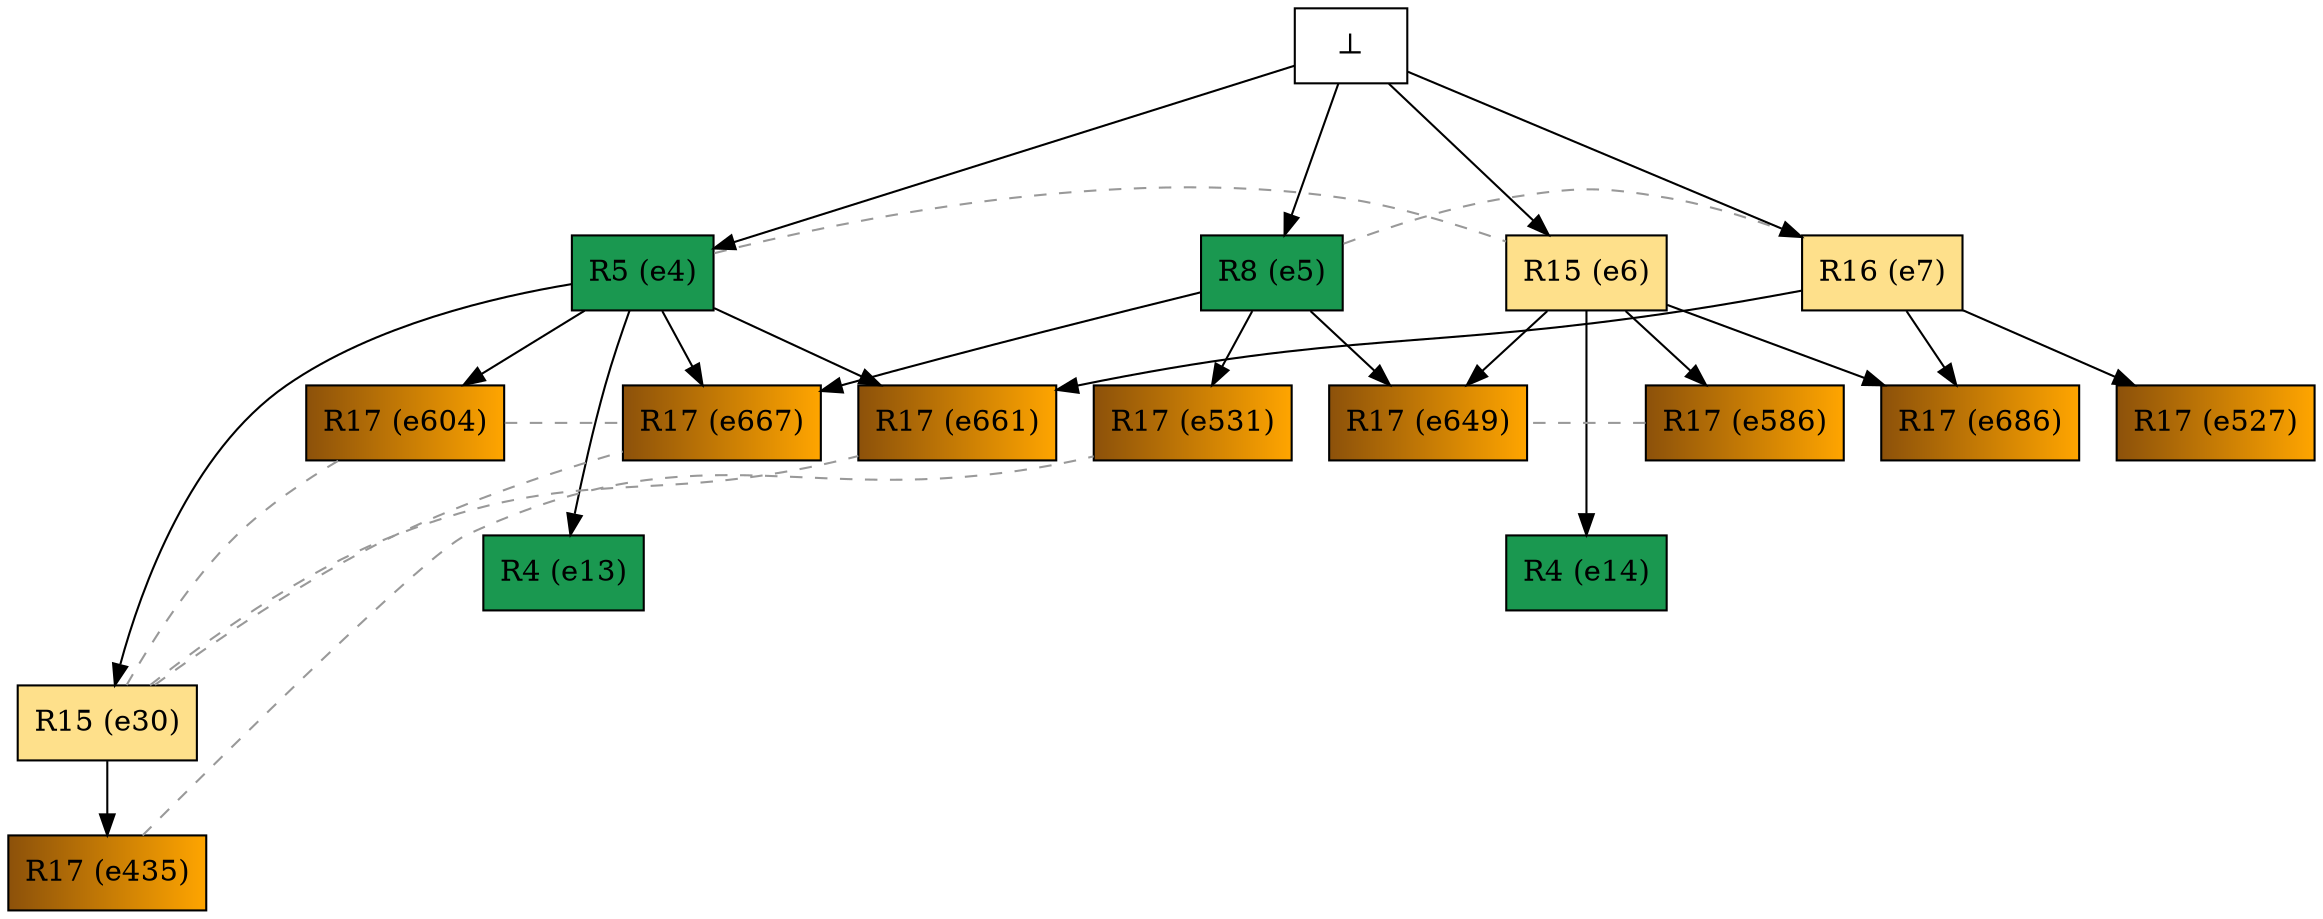 digraph test {

//conflicts
  e4 -> e6 [arrowhead=none color=gray60 style=dashed constraint=false];
  e5 -> e7 [arrowhead=none color=gray60 style=dashed constraint=false];
  e30 -> e604 [arrowhead=none color=gray60 style=dashed constraint=false];
  e30 -> e661 [arrowhead=none color=gray60 style=dashed constraint=false];
  e30 -> e667 [arrowhead=none color=gray60 style=dashed constraint=false];
  e435 -> e531 [arrowhead=none color=gray60 style=dashed constraint=false];
  e586 -> e649 [arrowhead=none color=gray60 style=dashed constraint=false];
  e604 -> e667 [arrowhead=none color=gray60 style=dashed constraint=false];

  e4 -> e13 [minlen=2];
  e6 -> e14 [minlen=2];
  e30 -> e435 [minlen=1];
  e4 -> e30 [minlen=3];
  e7 -> e527 [minlen=1];
  e5 -> e531 [minlen=1];
  e6 -> e586 [minlen=1];
  e4 -> e604 [minlen=1];
  e5 -> e649 [minlen=1];
  e6 -> e649 [minlen=1];
  e4 -> e661 [minlen=1];
  e7 -> e661 [minlen=1];
  e4 -> e667 [minlen=1];
  e5 -> e667 [minlen=1];
  e6 -> e686 [minlen=1];
  e7 -> e686 [minlen=1];
  e0 -> e4 [minlen=2];
  e0 -> e5 [minlen=2];
  e0 -> e6 [minlen=2];
  e0 -> e7 [minlen=2];

  e4 [color="black" fillcolor="#1a9850:#1a9850" label="R5 (e4)" shape=box style=filled];
  e5 [color="black" fillcolor="#1a9850:#1a9850" label="R8 (e5)" shape=box style=filled];
  e6 [color="black" fillcolor="#fee08b:#fee08b" label="R15 (e6)" shape=box style=filled];
  e7 [color="black" fillcolor="#fee08b:#fee08b" label="R16 (e7)" shape=box style=filled];
  e13 [color="black" fillcolor="#1a9850:#1a9850" label="R4 (e13)" shape=box style=filled];
  e14 [color="black" fillcolor="#1a9850:#1a9850" label="R4 (e14)" shape=box style=filled];
  e30 [color="black" fillcolor="#fee08b:#fee08b" label="R15 (e30)" shape=box style=filled];
  e435 [color="black" fillcolor="#8c510a:orange" label="R17 (e435)" shape=box style=filled];
  e527 [color="black" fillcolor="#8c510a:orange" label="R17 (e527)" shape=box style=filled];
  e531 [color="black" fillcolor="#8c510a:orange" label="R17 (e531)" shape=box style=filled];
  e586 [color="black" fillcolor="#8c510a:orange" label="R17 (e586)" shape=box style=filled];
  e604 [color="black" fillcolor="#8c510a:orange" label="R17 (e604)" shape=box style=filled];
  e649 [color="black" fillcolor="#8c510a:orange" label="R17 (e649)" shape=box style=filled];
  e661 [color="black" fillcolor="#8c510a:orange" label="R17 (e661)" shape=box style=filled];
  e667 [color="black" fillcolor="#8c510a:orange" label="R17 (e667)" shape=box style=filled];
  e686 [color="black" fillcolor="#8c510a:orange" label="R17 (e686)" shape=box style=filled];
  e0 [fillcolor="white" label="⊥" shape=box style=filled];
}
